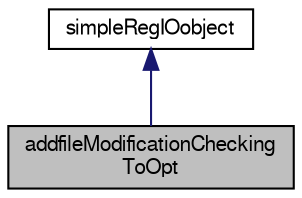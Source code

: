 digraph "addfileModificationCheckingToOpt"
{
  bgcolor="transparent";
  edge [fontname="FreeSans",fontsize="10",labelfontname="FreeSans",labelfontsize="10"];
  node [fontname="FreeSans",fontsize="10",shape=record];
  Node1 [label="addfileModificationChecking\lToOpt",height=0.2,width=0.4,color="black", fillcolor="grey75", style="filled" fontcolor="black"];
  Node2 -> Node1 [dir="back",color="midnightblue",fontsize="10",style="solid",fontname="FreeSans"];
  Node2 [label="simpleRegIOobject",height=0.2,width=0.4,color="black",URL="$a02247.html",tooltip="Abstract base class for registered object with I/O. Used in debug symbol registration. "];
}
